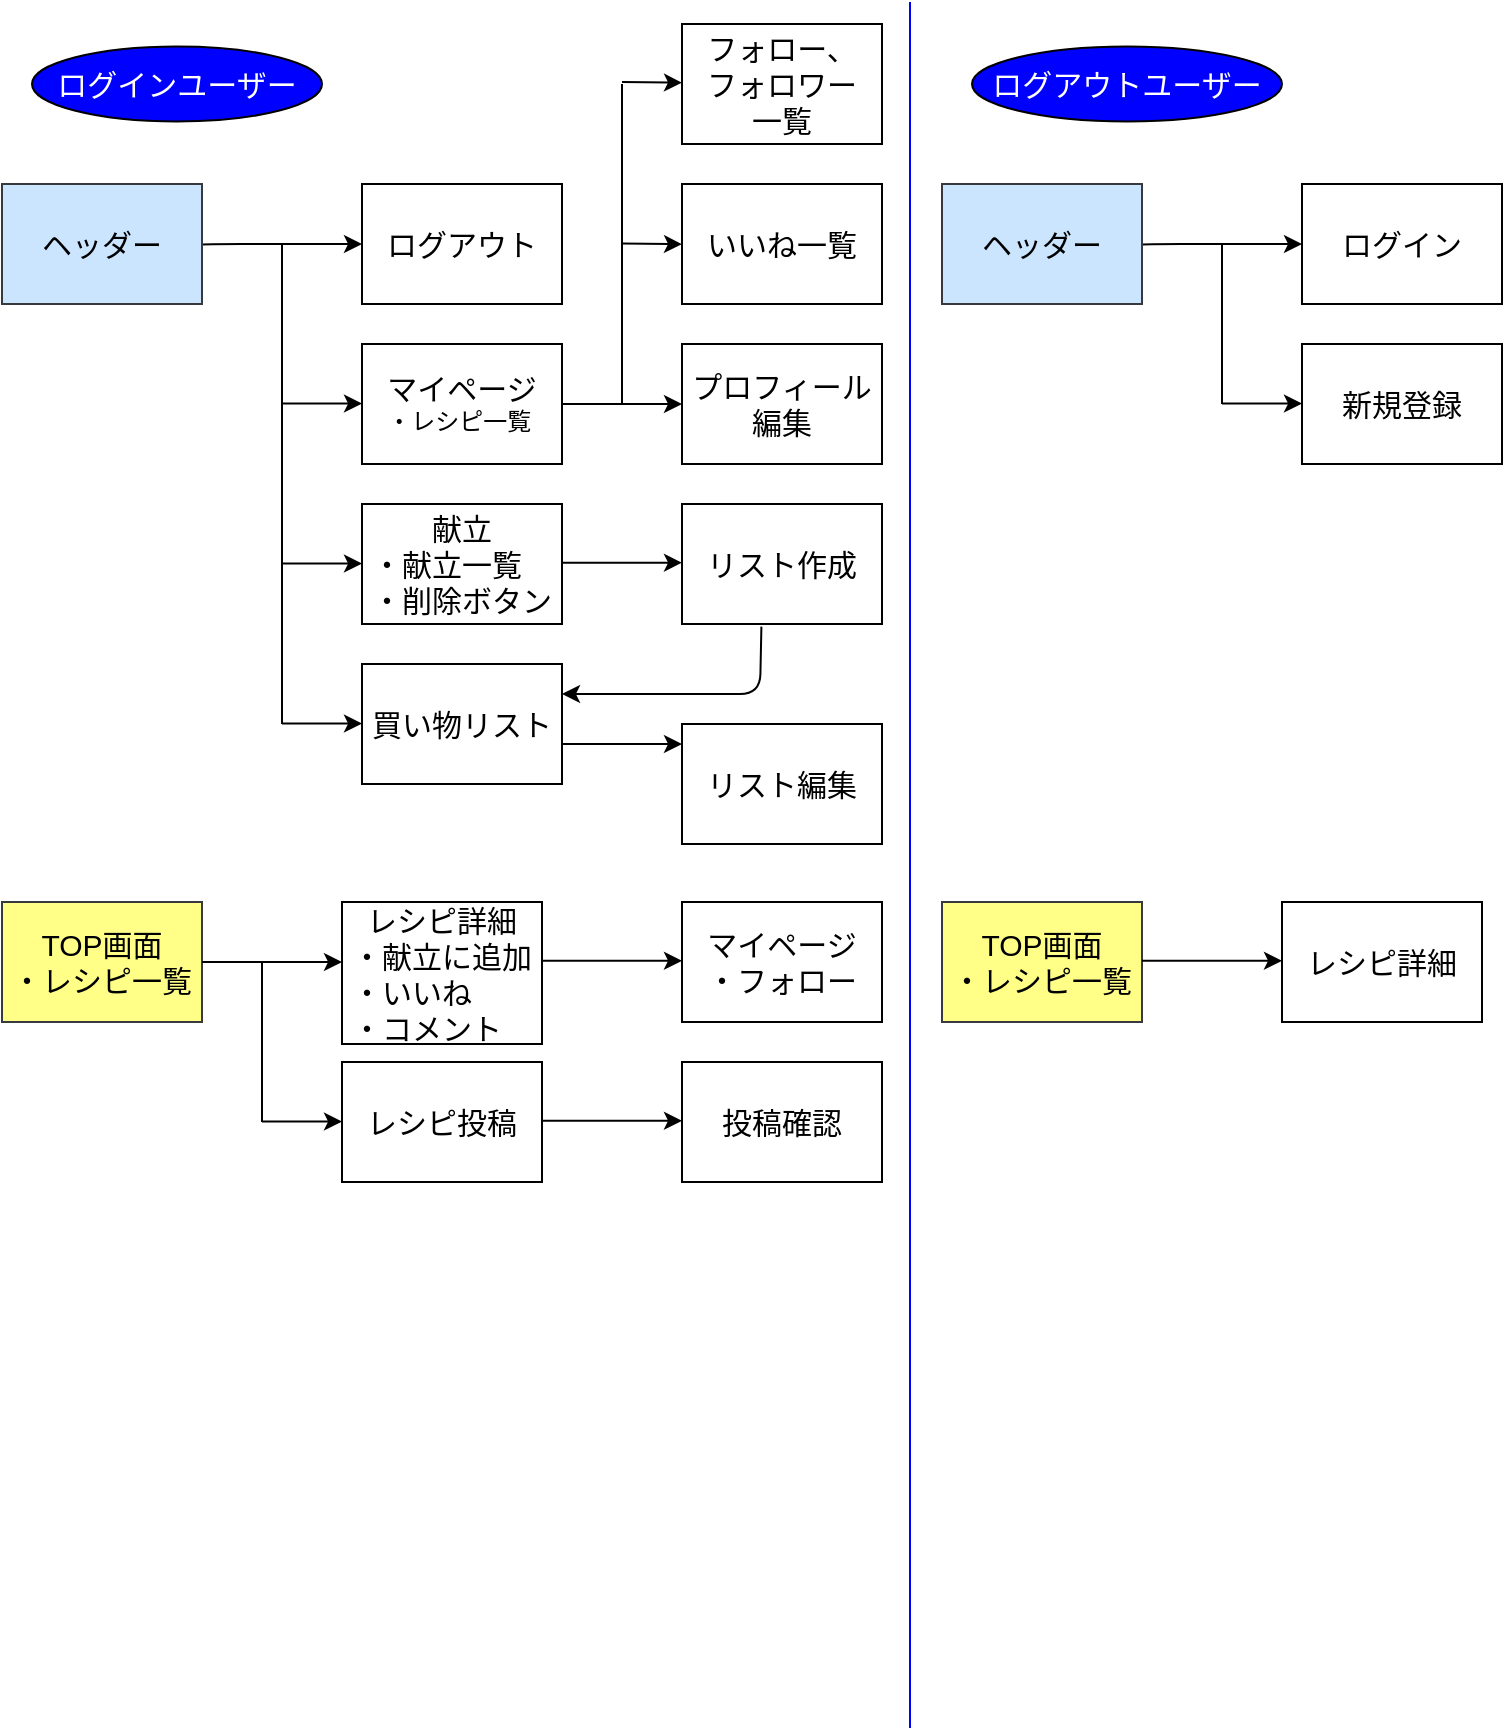 <mxfile>
    <diagram id="QTs-Uju3d6ZK-4Di_oxv" name="ページ1">
        <mxGraphModel dx="1119" dy="635" grid="0" gridSize="10" guides="1" tooltips="1" connect="1" arrows="1" fold="1" page="1" pageScale="1" pageWidth="827" pageHeight="1169" background="#ffffff" math="0" shadow="0">
            <root>
                <mxCell id="0"/>
                <mxCell id="1" parent="0"/>
                <mxCell id="3" style="edgeStyle=none;html=1;exitX=1.002;exitY=0.337;exitDx=0;exitDy=0;exitPerimeter=0;" parent="1" edge="1">
                    <mxGeometry relative="1" as="geometry">
                        <mxPoint x="191" y="121" as="targetPoint"/>
                        <mxPoint x="111.2" y="121.22" as="sourcePoint"/>
                        <Array as="points">
                            <mxPoint x="121" y="121"/>
                            <mxPoint x="151" y="121"/>
                            <mxPoint x="161" y="121"/>
                            <mxPoint x="181" y="121"/>
                        </Array>
                    </mxGeometry>
                </mxCell>
                <mxCell id="2" value="&lt;font style=&quot;font-size: 15px&quot;&gt;ヘッダー&lt;/font&gt;" style="rounded=0;whiteSpace=wrap;html=1;fillColor=#cce5ff;strokeColor=#36393d;" parent="1" vertex="1">
                    <mxGeometry x="11" y="91" width="100" height="60" as="geometry"/>
                </mxCell>
                <mxCell id="4" value="&lt;font style=&quot;font-size: 15px&quot;&gt;ログアウト&lt;/font&gt;" style="rounded=0;whiteSpace=wrap;html=1;" parent="1" vertex="1">
                    <mxGeometry x="191" y="91" width="100" height="60" as="geometry"/>
                </mxCell>
                <mxCell id="5" value="" style="endArrow=none;html=1;" parent="1" edge="1">
                    <mxGeometry width="50" height="50" relative="1" as="geometry">
                        <mxPoint x="151" y="361" as="sourcePoint"/>
                        <mxPoint x="151" y="121" as="targetPoint"/>
                    </mxGeometry>
                </mxCell>
                <mxCell id="6" value="" style="endArrow=classic;html=1;" parent="1" edge="1">
                    <mxGeometry width="50" height="50" relative="1" as="geometry">
                        <mxPoint x="151" y="200.79" as="sourcePoint"/>
                        <mxPoint x="191" y="200.79" as="targetPoint"/>
                    </mxGeometry>
                </mxCell>
                <mxCell id="7" value="&lt;font style=&quot;font-size: 15px&quot;&gt;マイページ&lt;/font&gt;&lt;br&gt;&lt;div style=&quot;text-align: left&quot;&gt;&lt;span&gt;・レシピ一覧&lt;/span&gt;&lt;/div&gt;" style="rounded=0;whiteSpace=wrap;html=1;" parent="1" vertex="1">
                    <mxGeometry x="191" y="171" width="100" height="60" as="geometry"/>
                </mxCell>
                <mxCell id="8" value="&lt;font style=&quot;font-size: 15px&quot;&gt;献立&lt;br&gt;&lt;div style=&quot;text-align: left&quot;&gt;&lt;span&gt;・献立一覧&lt;/span&gt;&lt;/div&gt;&lt;div style=&quot;text-align: left&quot;&gt;&lt;span&gt;・削除ボタン&lt;/span&gt;&lt;/div&gt;&lt;/font&gt;" style="rounded=0;whiteSpace=wrap;html=1;" parent="1" vertex="1">
                    <mxGeometry x="191" y="251" width="100" height="60" as="geometry"/>
                </mxCell>
                <mxCell id="9" value="&lt;font style=&quot;font-size: 15px&quot;&gt;買い物リスト&lt;/font&gt;" style="rounded=0;whiteSpace=wrap;html=1;" parent="1" vertex="1">
                    <mxGeometry x="191" y="331" width="100" height="60" as="geometry"/>
                </mxCell>
                <mxCell id="10" value="" style="endArrow=classic;html=1;" parent="1" edge="1">
                    <mxGeometry width="50" height="50" relative="1" as="geometry">
                        <mxPoint x="151" y="280.79" as="sourcePoint"/>
                        <mxPoint x="191" y="280.79" as="targetPoint"/>
                    </mxGeometry>
                </mxCell>
                <mxCell id="11" value="" style="endArrow=classic;html=1;" parent="1" edge="1">
                    <mxGeometry width="50" height="50" relative="1" as="geometry">
                        <mxPoint x="151" y="360.79" as="sourcePoint"/>
                        <mxPoint x="191" y="360.79" as="targetPoint"/>
                    </mxGeometry>
                </mxCell>
                <mxCell id="13" value="" style="endArrow=classic;html=1;fontSize=15;fontColor=#FFFFFF;exitX=1;exitY=0.5;exitDx=0;exitDy=0;" parent="1" source="7" edge="1">
                    <mxGeometry width="50" height="50" relative="1" as="geometry">
                        <mxPoint x="311" y="211" as="sourcePoint"/>
                        <mxPoint x="351" y="201" as="targetPoint"/>
                    </mxGeometry>
                </mxCell>
                <mxCell id="14" value="&lt;span style=&quot;font-size: 15px&quot;&gt;いいね一覧&lt;/span&gt;" style="rounded=0;whiteSpace=wrap;html=1;" parent="1" vertex="1">
                    <mxGeometry x="351" y="91" width="100" height="60" as="geometry"/>
                </mxCell>
                <mxCell id="15" value="&lt;font style=&quot;font-size: 15px&quot;&gt;フォロー、&lt;br&gt;フォロワー&lt;br&gt;一覧&lt;br&gt;&lt;/font&gt;" style="rounded=0;whiteSpace=wrap;html=1;" parent="1" vertex="1">
                    <mxGeometry x="351" y="11" width="100" height="60" as="geometry"/>
                </mxCell>
                <mxCell id="16" value="&lt;span style=&quot;font-size: 15px&quot;&gt;プロフィール編集&lt;/span&gt;" style="rounded=0;whiteSpace=wrap;html=1;" parent="1" vertex="1">
                    <mxGeometry x="351" y="171" width="100" height="60" as="geometry"/>
                </mxCell>
                <mxCell id="18" value="&lt;font style=&quot;font-size: 15px&quot;&gt;リスト作成&lt;/font&gt;" style="rounded=0;whiteSpace=wrap;html=1;" parent="1" vertex="1">
                    <mxGeometry x="351" y="251" width="100" height="60" as="geometry"/>
                </mxCell>
                <mxCell id="19" value="" style="endArrow=classic;html=1;fontSize=15;fontColor=#FFFFFF;exitX=1;exitY=0.5;exitDx=0;exitDy=0;" parent="1" edge="1">
                    <mxGeometry width="50" height="50" relative="1" as="geometry">
                        <mxPoint x="291" y="280.33" as="sourcePoint"/>
                        <mxPoint x="351" y="280.33" as="targetPoint"/>
                    </mxGeometry>
                </mxCell>
                <mxCell id="20" value="" style="endArrow=classic;html=1;fontSize=15;fontColor=#FFFFFF;exitX=0.397;exitY=1.022;exitDx=0;exitDy=0;exitPerimeter=0;entryX=1;entryY=0.25;entryDx=0;entryDy=0;" parent="1" source="18" target="9" edge="1">
                    <mxGeometry width="50" height="50" relative="1" as="geometry">
                        <mxPoint x="311" y="331.0" as="sourcePoint"/>
                        <mxPoint x="301" y="351" as="targetPoint"/>
                        <Array as="points">
                            <mxPoint x="390" y="346"/>
                        </Array>
                    </mxGeometry>
                </mxCell>
                <mxCell id="21" value="" style="endArrow=none;html=1;fontSize=15;fontColor=#FFFFFF;" parent="1" edge="1">
                    <mxGeometry width="50" height="50" relative="1" as="geometry">
                        <mxPoint x="321" y="201" as="sourcePoint"/>
                        <mxPoint x="321" y="41" as="targetPoint"/>
                    </mxGeometry>
                </mxCell>
                <mxCell id="22" value="" style="endArrow=classic;html=1;fontSize=15;fontColor=#FFFFFF;" parent="1" edge="1">
                    <mxGeometry width="50" height="50" relative="1" as="geometry">
                        <mxPoint x="321" y="40" as="sourcePoint"/>
                        <mxPoint x="351" y="40.33" as="targetPoint"/>
                    </mxGeometry>
                </mxCell>
                <mxCell id="24" value="" style="endArrow=classic;html=1;fontSize=15;fontColor=#FFFFFF;" parent="1" edge="1">
                    <mxGeometry width="50" height="50" relative="1" as="geometry">
                        <mxPoint x="321" y="120.78" as="sourcePoint"/>
                        <mxPoint x="351" y="121.11" as="targetPoint"/>
                    </mxGeometry>
                </mxCell>
                <mxCell id="25" value="&lt;span style=&quot;font-size: 15px&quot;&gt;リスト編集&lt;/span&gt;" style="rounded=0;whiteSpace=wrap;html=1;" parent="1" vertex="1">
                    <mxGeometry x="351" y="361" width="100" height="60" as="geometry"/>
                </mxCell>
                <mxCell id="26" value="" style="endArrow=classic;html=1;fontSize=15;fontColor=#FFFFFF;exitX=1;exitY=0.5;exitDx=0;exitDy=0;" parent="1" edge="1">
                    <mxGeometry width="50" height="50" relative="1" as="geometry">
                        <mxPoint x="291" y="371.0" as="sourcePoint"/>
                        <mxPoint x="351" y="371.0" as="targetPoint"/>
                    </mxGeometry>
                </mxCell>
                <mxCell id="27" style="edgeStyle=none;html=1;exitX=1.002;exitY=0.337;exitDx=0;exitDy=0;exitPerimeter=0;" parent="1" edge="1">
                    <mxGeometry relative="1" as="geometry">
                        <mxPoint x="661" y="121" as="targetPoint"/>
                        <mxPoint x="581.2" y="121.22" as="sourcePoint"/>
                        <Array as="points">
                            <mxPoint x="591" y="121"/>
                            <mxPoint x="621" y="121"/>
                            <mxPoint x="631" y="121"/>
                            <mxPoint x="651" y="121"/>
                        </Array>
                    </mxGeometry>
                </mxCell>
                <mxCell id="28" value="&lt;font style=&quot;font-size: 15px&quot;&gt;ヘッダー&lt;/font&gt;" style="rounded=0;whiteSpace=wrap;html=1;fillColor=#cce5ff;strokeColor=#36393d;" parent="1" vertex="1">
                    <mxGeometry x="481" y="91" width="100" height="60" as="geometry"/>
                </mxCell>
                <mxCell id="29" value="&lt;font style=&quot;font-size: 15px&quot;&gt;ログイン&lt;/font&gt;" style="rounded=0;whiteSpace=wrap;html=1;" parent="1" vertex="1">
                    <mxGeometry x="661" y="91" width="100" height="60" as="geometry"/>
                </mxCell>
                <mxCell id="30" value="" style="endArrow=none;html=1;" parent="1" edge="1">
                    <mxGeometry width="50" height="50" relative="1" as="geometry">
                        <mxPoint x="621" y="201" as="sourcePoint"/>
                        <mxPoint x="621" y="121" as="targetPoint"/>
                    </mxGeometry>
                </mxCell>
                <mxCell id="31" value="" style="endArrow=classic;html=1;" parent="1" edge="1">
                    <mxGeometry width="50" height="50" relative="1" as="geometry">
                        <mxPoint x="621" y="200.79" as="sourcePoint"/>
                        <mxPoint x="661" y="200.79" as="targetPoint"/>
                    </mxGeometry>
                </mxCell>
                <mxCell id="32" value="&lt;span style=&quot;font-size: 15px&quot;&gt;新規登録&lt;/span&gt;" style="rounded=0;whiteSpace=wrap;html=1;" parent="1" vertex="1">
                    <mxGeometry x="661" y="171" width="100" height="60" as="geometry"/>
                </mxCell>
                <mxCell id="49" value="" style="endArrow=none;html=1;fontSize=15;fontColor=#FFFFFF;fillColor=#e3c800;strokeColor=#0000FF;" parent="1" edge="1">
                    <mxGeometry width="50" height="50" relative="1" as="geometry">
                        <mxPoint x="465" y="863.03" as="sourcePoint"/>
                        <mxPoint x="465" as="targetPoint"/>
                    </mxGeometry>
                </mxCell>
                <mxCell id="50" value="ログアウトユーザー" style="ellipse;whiteSpace=wrap;html=1;fontSize=15;fontColor=#FFFFFF;fillColor=#0000FF;" parent="1" vertex="1">
                    <mxGeometry x="496" y="22.25" width="155" height="37.5" as="geometry"/>
                </mxCell>
                <mxCell id="51" value="ログインユーザー" style="ellipse;whiteSpace=wrap;html=1;fontSize=15;fontColor=#FFFFFF;fillColor=#0000FF;" parent="1" vertex="1">
                    <mxGeometry x="26" y="22.25" width="145" height="37.5" as="geometry"/>
                </mxCell>
                <mxCell id="52" value="&lt;font style=&quot;font-size: 15px&quot;&gt;TOP画面&lt;br&gt;・レシピ一覧&lt;br&gt;&lt;/font&gt;" style="rounded=0;whiteSpace=wrap;html=1;fillColor=#ffff88;strokeColor=#36393d;" parent="1" vertex="1">
                    <mxGeometry x="11" y="450" width="100" height="60" as="geometry"/>
                </mxCell>
                <mxCell id="53" value="&lt;font style=&quot;font-size: 15px&quot;&gt;TOP画面&lt;br&gt;・レシピ一覧&lt;br&gt;&lt;/font&gt;" style="rounded=0;whiteSpace=wrap;html=1;fillColor=#ffff88;strokeColor=#36393d;" parent="1" vertex="1">
                    <mxGeometry x="481" y="450" width="100" height="60" as="geometry"/>
                </mxCell>
                <mxCell id="54" value="&lt;font style=&quot;font-size: 15px&quot;&gt;レシピ詳細&lt;br&gt;&lt;div style=&quot;text-align: left&quot;&gt;&lt;span&gt;・献立に追加&lt;/span&gt;&lt;/div&gt;&lt;div style=&quot;text-align: left&quot;&gt;&lt;span&gt;・いいね&lt;/span&gt;&lt;/div&gt;&lt;div style=&quot;text-align: left&quot;&gt;&lt;span&gt;・コメント&lt;/span&gt;&lt;/div&gt;&lt;/font&gt;" style="rounded=0;whiteSpace=wrap;html=1;" parent="1" vertex="1">
                    <mxGeometry x="181" y="450" width="100" height="71" as="geometry"/>
                </mxCell>
                <mxCell id="55" value="" style="endArrow=none;html=1;" parent="1" edge="1">
                    <mxGeometry width="50" height="50" relative="1" as="geometry">
                        <mxPoint x="141" y="560" as="sourcePoint"/>
                        <mxPoint x="141" y="480" as="targetPoint"/>
                    </mxGeometry>
                </mxCell>
                <mxCell id="56" value="" style="endArrow=classic;html=1;" parent="1" edge="1">
                    <mxGeometry width="50" height="50" relative="1" as="geometry">
                        <mxPoint x="141" y="559.79" as="sourcePoint"/>
                        <mxPoint x="181" y="559.79" as="targetPoint"/>
                    </mxGeometry>
                </mxCell>
                <mxCell id="57" value="&lt;span style=&quot;font-size: 15px&quot;&gt;レシピ投稿&lt;/span&gt;" style="rounded=0;whiteSpace=wrap;html=1;" parent="1" vertex="1">
                    <mxGeometry x="181" y="530" width="100" height="60" as="geometry"/>
                </mxCell>
                <mxCell id="58" value="" style="endArrow=classic;html=1;fontSize=15;fontColor=#FFFFFF;exitX=1;exitY=0.5;exitDx=0;exitDy=0;" parent="1" source="52" edge="1">
                    <mxGeometry width="50" height="50" relative="1" as="geometry">
                        <mxPoint x="171" y="530" as="sourcePoint"/>
                        <mxPoint x="181" y="480" as="targetPoint"/>
                    </mxGeometry>
                </mxCell>
                <mxCell id="59" value="" style="endArrow=classic;html=1;fontSize=15;fontColor=#FFFFFF;exitX=1;exitY=0.5;exitDx=0;exitDy=0;" parent="1" edge="1">
                    <mxGeometry width="50" height="50" relative="1" as="geometry">
                        <mxPoint x="281" y="479.38" as="sourcePoint"/>
                        <mxPoint x="351" y="479.38" as="targetPoint"/>
                    </mxGeometry>
                </mxCell>
                <mxCell id="60" value="&lt;font style=&quot;font-size: 15px&quot;&gt;マイページ&lt;br&gt;・フォロー&lt;br&gt;&lt;/font&gt;" style="rounded=0;whiteSpace=wrap;html=1;" parent="1" vertex="1">
                    <mxGeometry x="351" y="450" width="100" height="60" as="geometry"/>
                </mxCell>
                <mxCell id="61" value="&lt;span style=&quot;font-size: 15px&quot;&gt;投稿確認&lt;/span&gt;" style="rounded=0;whiteSpace=wrap;html=1;" parent="1" vertex="1">
                    <mxGeometry x="351" y="530" width="100" height="60" as="geometry"/>
                </mxCell>
                <mxCell id="62" value="" style="endArrow=classic;html=1;fontSize=15;fontColor=#FFFFFF;exitX=1;exitY=0.5;exitDx=0;exitDy=0;" parent="1" edge="1">
                    <mxGeometry width="50" height="50" relative="1" as="geometry">
                        <mxPoint x="281" y="559.37" as="sourcePoint"/>
                        <mxPoint x="351" y="559.37" as="targetPoint"/>
                    </mxGeometry>
                </mxCell>
                <mxCell id="63" value="&lt;font style=&quot;font-size: 15px&quot;&gt;レシピ詳細&lt;/font&gt;" style="rounded=0;whiteSpace=wrap;html=1;" parent="1" vertex="1">
                    <mxGeometry x="651" y="450" width="100" height="60" as="geometry"/>
                </mxCell>
                <mxCell id="64" value="" style="endArrow=classic;html=1;fontSize=15;fontColor=#FFFFFF;exitX=1;exitY=0.5;exitDx=0;exitDy=0;" parent="1" edge="1">
                    <mxGeometry width="50" height="50" relative="1" as="geometry">
                        <mxPoint x="581" y="479.37" as="sourcePoint"/>
                        <mxPoint x="651" y="479.37" as="targetPoint"/>
                    </mxGeometry>
                </mxCell>
            </root>
        </mxGraphModel>
    </diagram>
</mxfile>